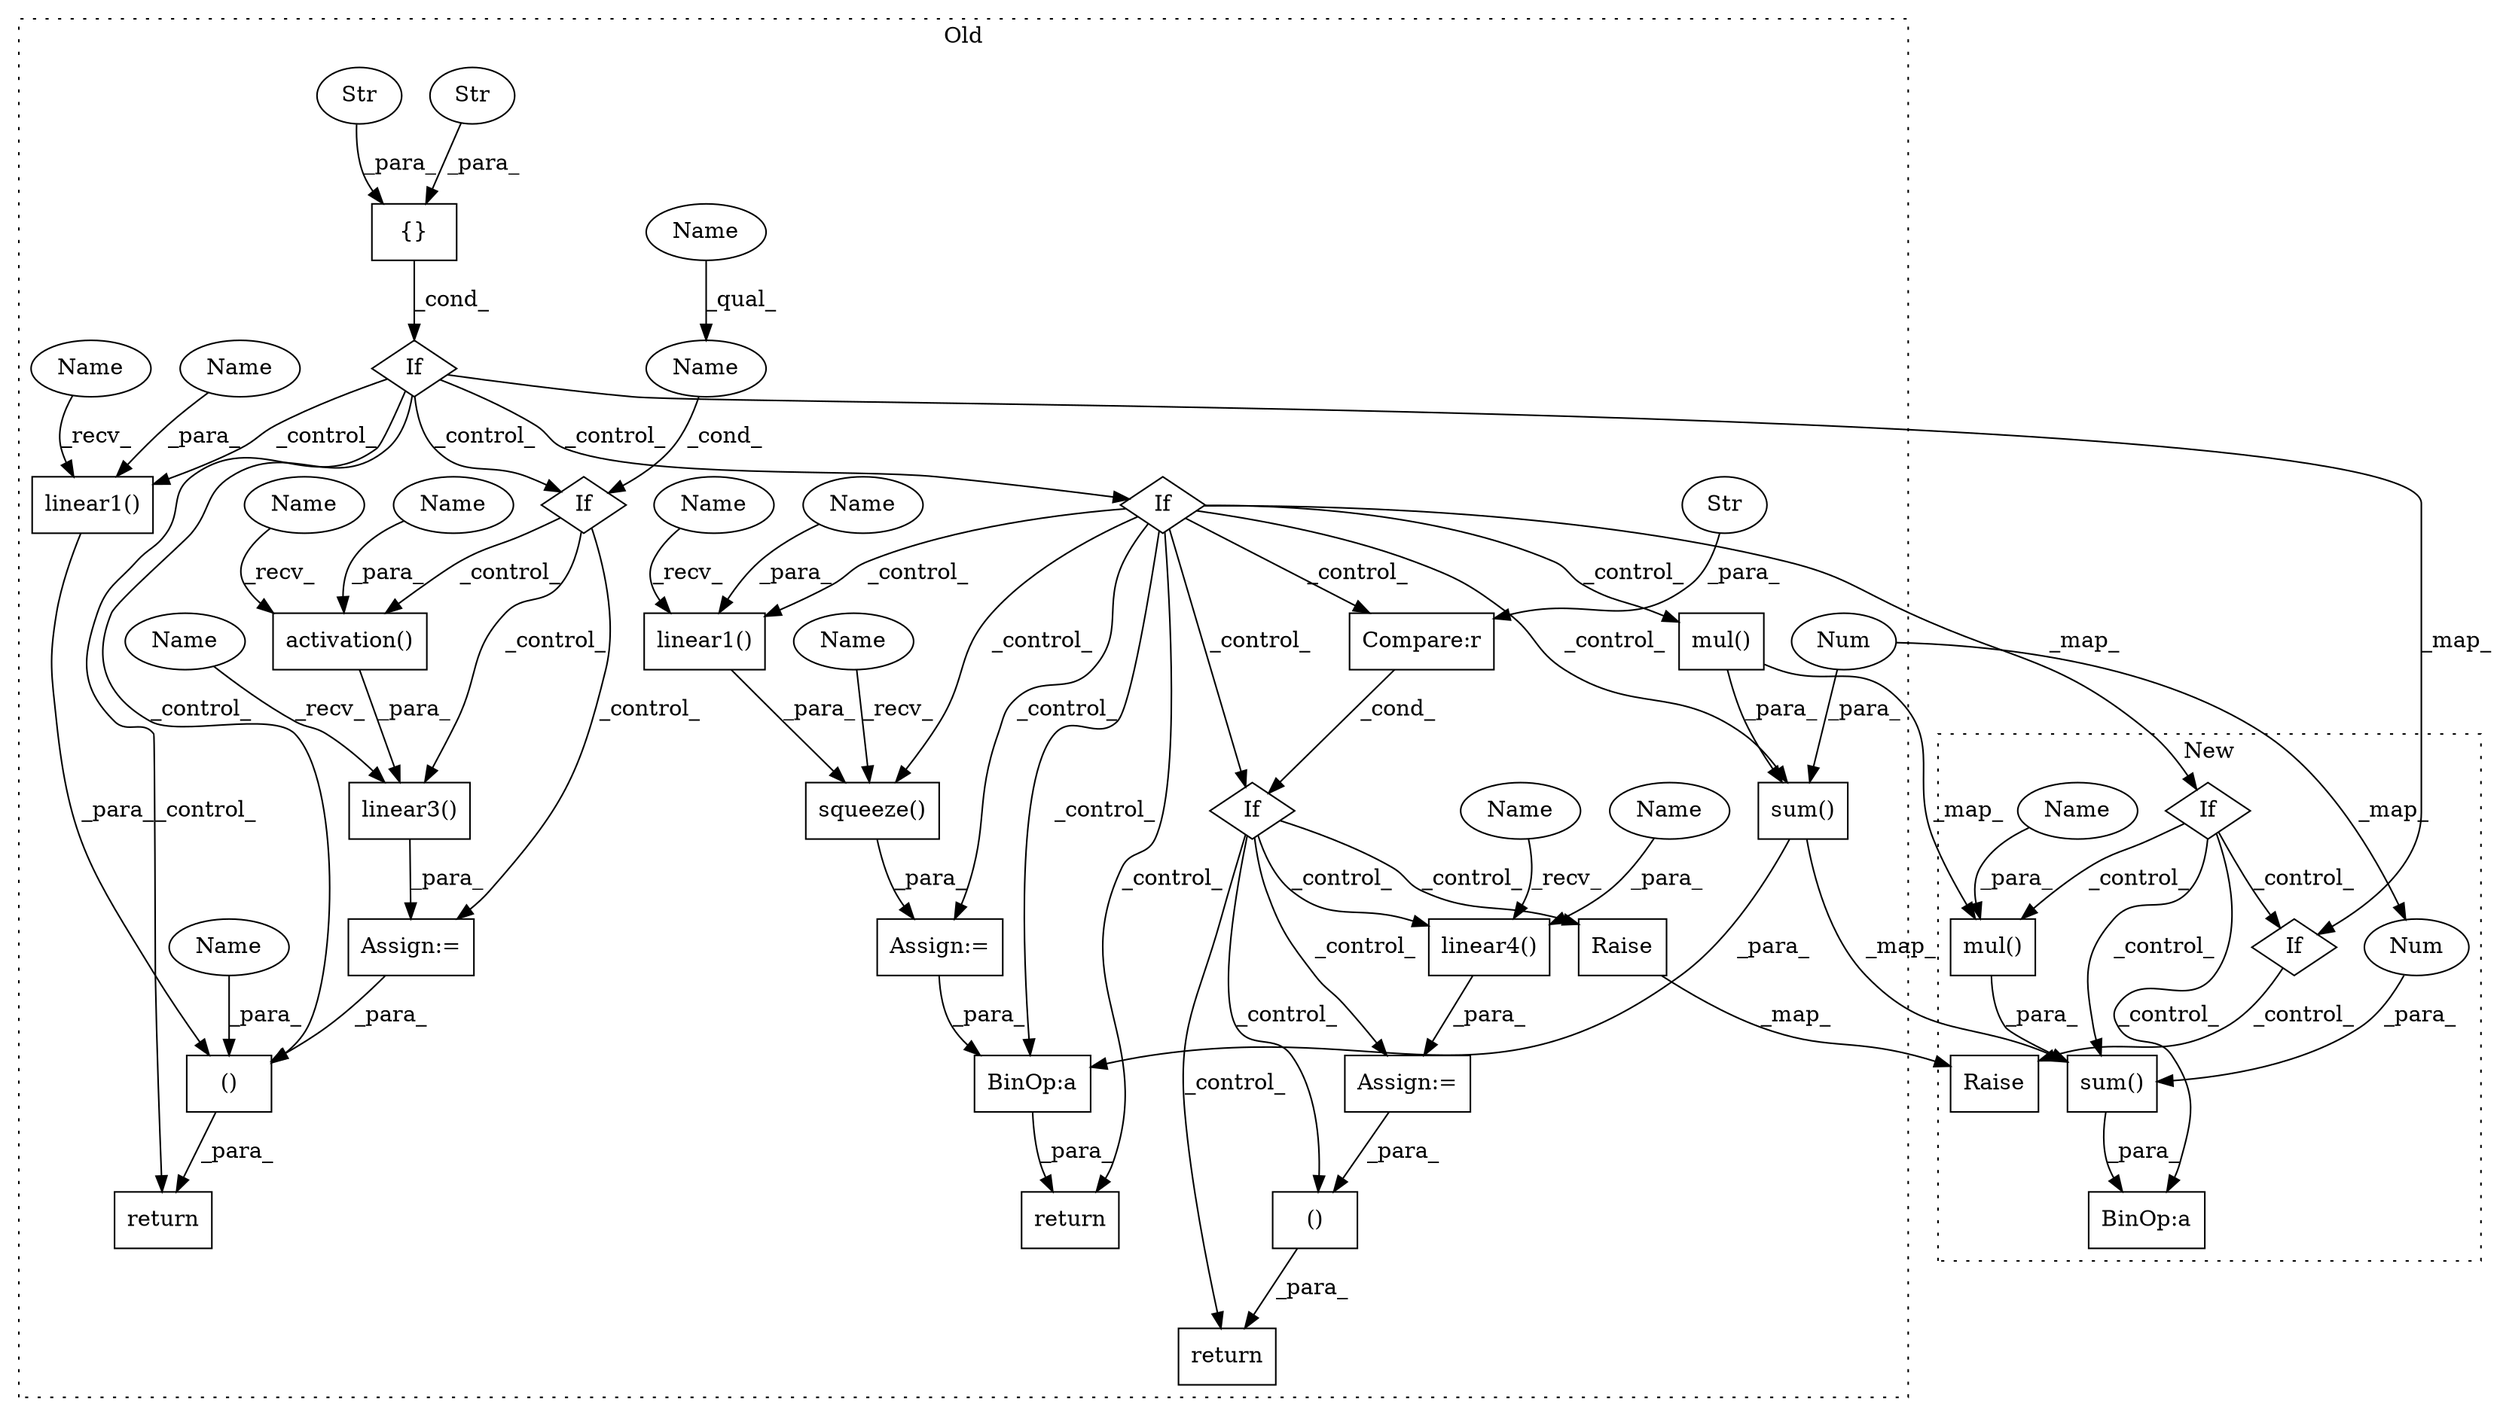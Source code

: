 digraph G {
subgraph cluster0 {
1 [label="mul()" a="75" s="18946,18980" l="10,1" shape="box"];
3 [label="return" a="93" s="19002" l="7" shape="box"];
4 [label="sum()" a="75" s="18936,18984" l="10,1" shape="box"];
7 [label="BinOp:a" a="82" s="19022" l="3" shape="box"];
9 [label="If" a="96" s="18810,18848" l="0,18" shape="diamond"];
10 [label="()" a="54" s="19227" l="15" shape="box"];
11 [label="return" a="93" s="19210" l="7" shape="box"];
12 [label="Num" a="76" s="18983" l="1" shape="ellipse"];
14 [label="linear1()" a="75" s="18896,18910" l="13,1" shape="box"];
16 [label="linear1()" a="75" s="18343,18357" l="13,1" shape="box"];
17 [label="()" a="54" s="18765" l="26" shape="box"];
18 [label="{}" a="59" s="18250,18294" l="1,0" shape="box"];
19 [label="If" a="96" s="18470,18493" l="3,22" shape="diamond"];
20 [label="Str" a="66" s="18281" l="13" shape="ellipse"];
21 [label="Str" a="66" s="18264" l="15" shape="ellipse"];
22 [label="linear3()" a="75" s="18527,18566" l="13,1" shape="box"];
23 [label="Name" a="87" s="18473" l="20" shape="ellipse"];
24 [label="activation()" a="75" s="18540,18565" l="16,1" shape="box"];
25 [label="linear4()" a="75" s="19178,19192" l="13,1" shape="box"];
26 [label="Assign:=" a="68" s="19175" l="3" shape="box"];
27 [label="Assign:=" a="68" s="18524" l="3" shape="box"];
28 [label="return" a="93" s="18749" l="7" shape="box"];
29 [label="If" a="96" s="19048,19084" l="0,18" shape="diamond"];
30 [label="Compare:r" a="40" s="19048" l="36" shape="box"];
32 [label="If" a="96" s="18221,18295" l="0,18" shape="diamond"];
33 [label="Str" a="66" s="19077" l="7" shape="ellipse"];
34 [label="Raise" a="91" s="19278" l="6" shape="box"];
36 [label="Assign:=" a="68" s="18879" l="3" shape="box"];
37 [label="squeeze()" a="75" s="18882,18911" l="14,1" shape="box"];
38 [label="Name" a="87" s="18882" l="5" shape="ellipse"];
39 [label="Name" a="87" s="18556" l="9" shape="ellipse"];
40 [label="Name" a="87" s="18767" l="9" shape="ellipse"];
41 [label="Name" a="87" s="18343" l="4" shape="ellipse"];
42 [label="Name" a="87" s="18527" l="4" shape="ellipse"];
43 [label="Name" a="87" s="19178" l="4" shape="ellipse"];
44 [label="Name" a="87" s="18540" l="4" shape="ellipse"];
45 [label="Name" a="87" s="18896" l="4" shape="ellipse"];
46 [label="Name" a="87" s="18473" l="4" shape="ellipse"];
47 [label="Name" a="87" s="18909" l="1" shape="ellipse"];
48 [label="Name" a="87" s="19191" l="1" shape="ellipse"];
49 [label="Name" a="87" s="18356" l="1" shape="ellipse"];
label = "Old";
style="dotted";
}
subgraph cluster1 {
2 [label="mul()" a="75" s="15587,15621" l="10,1" shape="box"];
5 [label="sum()" a="75" s="15577,15625" l="10,1" shape="box"];
6 [label="BinOp:a" a="82" s="15574" l="3" shape="box"];
8 [label="If" a="96" s="15510,15533" l="0,18" shape="diamond"];
13 [label="Num" a="76" s="15624" l="1" shape="ellipse"];
15 [label="Name" a="87" s="15128" l="1" shape="ellipse"];
31 [label="If" a="96" s="15644,15667" l="0,18" shape="diamond"];
35 [label="Raise" a="91" s="15940" l="6" shape="box"];
label = "New";
style="dotted";
}
1 -> 4 [label="_para_"];
1 -> 2 [label="_map_"];
2 -> 5 [label="_para_"];
4 -> 5 [label="_map_"];
4 -> 7 [label="_para_"];
5 -> 6 [label="_para_"];
7 -> 3 [label="_para_"];
8 -> 31 [label="_control_"];
8 -> 6 [label="_control_"];
8 -> 2 [label="_control_"];
8 -> 5 [label="_control_"];
9 -> 3 [label="_control_"];
9 -> 30 [label="_control_"];
9 -> 4 [label="_control_"];
9 -> 37 [label="_control_"];
9 -> 29 [label="_control_"];
9 -> 36 [label="_control_"];
9 -> 7 [label="_control_"];
9 -> 1 [label="_control_"];
9 -> 14 [label="_control_"];
9 -> 8 [label="_map_"];
10 -> 11 [label="_para_"];
12 -> 13 [label="_map_"];
12 -> 4 [label="_para_"];
13 -> 5 [label="_para_"];
14 -> 37 [label="_para_"];
15 -> 2 [label="_para_"];
16 -> 17 [label="_para_"];
17 -> 28 [label="_para_"];
18 -> 32 [label="_cond_"];
19 -> 22 [label="_control_"];
19 -> 24 [label="_control_"];
19 -> 27 [label="_control_"];
20 -> 18 [label="_para_"];
21 -> 18 [label="_para_"];
22 -> 27 [label="_para_"];
23 -> 19 [label="_cond_"];
24 -> 22 [label="_para_"];
25 -> 26 [label="_para_"];
26 -> 10 [label="_para_"];
27 -> 17 [label="_para_"];
29 -> 25 [label="_control_"];
29 -> 34 [label="_control_"];
29 -> 26 [label="_control_"];
29 -> 11 [label="_control_"];
29 -> 10 [label="_control_"];
30 -> 29 [label="_cond_"];
31 -> 35 [label="_control_"];
32 -> 9 [label="_control_"];
32 -> 28 [label="_control_"];
32 -> 19 [label="_control_"];
32 -> 17 [label="_control_"];
32 -> 31 [label="_map_"];
32 -> 16 [label="_control_"];
33 -> 30 [label="_para_"];
34 -> 35 [label="_map_"];
36 -> 7 [label="_para_"];
37 -> 36 [label="_para_"];
38 -> 37 [label="_recv_"];
39 -> 24 [label="_para_"];
40 -> 17 [label="_para_"];
41 -> 16 [label="_recv_"];
42 -> 22 [label="_recv_"];
43 -> 25 [label="_recv_"];
44 -> 24 [label="_recv_"];
45 -> 14 [label="_recv_"];
46 -> 23 [label="_qual_"];
47 -> 14 [label="_para_"];
48 -> 25 [label="_para_"];
49 -> 16 [label="_para_"];
}